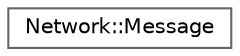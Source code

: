 digraph "Graphical Class Hierarchy"
{
 // LATEX_PDF_SIZE
  bgcolor="transparent";
  edge [fontname=Helvetica,fontsize=10,labelfontname=Helvetica,labelfontsize=10];
  node [fontname=Helvetica,fontsize=10,shape=box,height=0.2,width=0.4];
  rankdir="LR";
  Node0 [label="Network::Message",height=0.2,width=0.4,color="grey40", fillcolor="white", style="filled",URL="$d2/daa/struct_network_1_1_message.html",tooltip="The Message struct is the message that will be sent between the server and the client...."];
}
